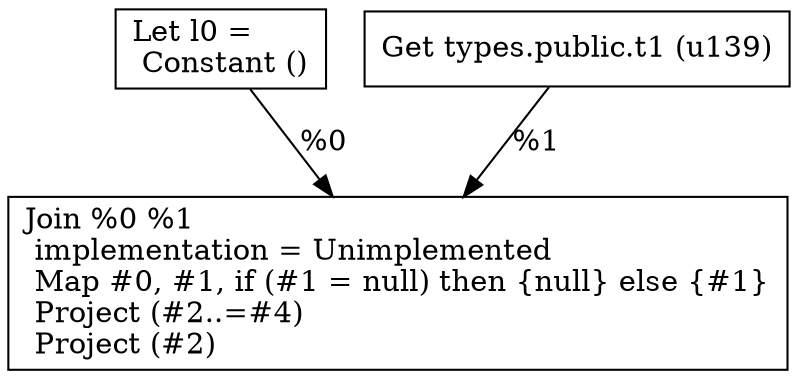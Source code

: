 digraph G {
    node0 [shape = record, label="Let l0 =\l Constant ()\l"]
    node1 [shape = record, label=" Get types.public.t1 (u139)\l"]
    node2 [shape = record, label=" Join %0 %1\l  implementation = Unimplemented\l Map #0, #1, if (#1 = null) then \{null\} else \{#1\}\l Project (#2..=#4)\l Project (#2)\l"]
    node0 -> node2 [label = "%0\l"]
    node1 -> node2 [label = "%1\l"]
}
